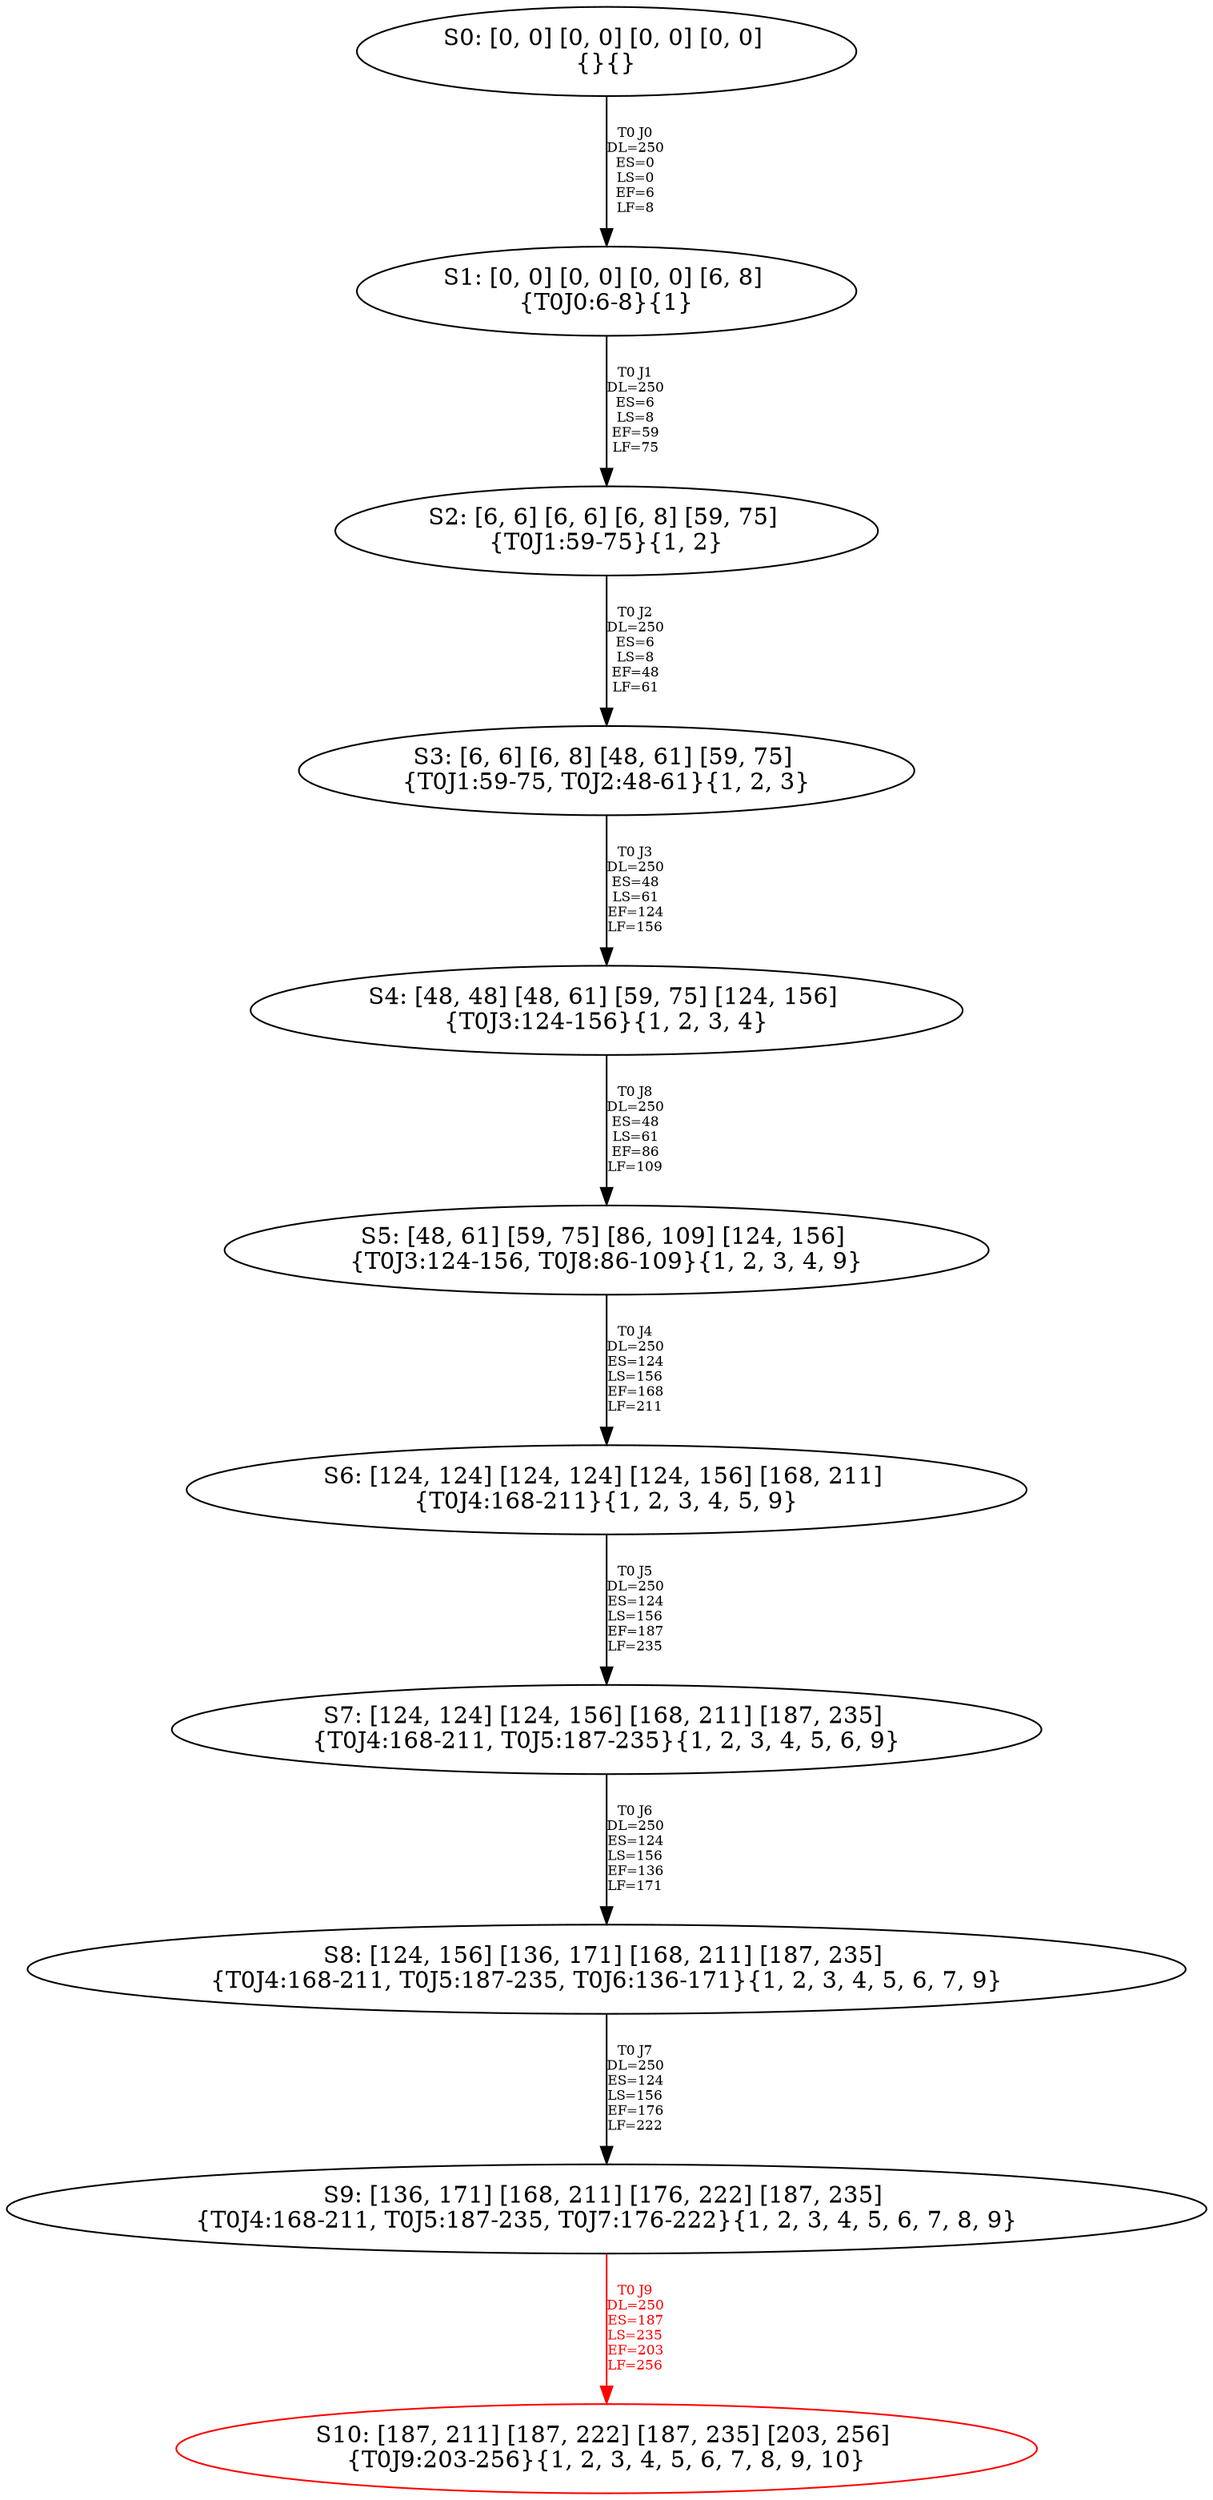 digraph {
	S0[label="S0: [0, 0] [0, 0] [0, 0] [0, 0] \n{}{}"];
	S1[label="S1: [0, 0] [0, 0] [0, 0] [6, 8] \n{T0J0:6-8}{1}"];
	S2[label="S2: [6, 6] [6, 6] [6, 8] [59, 75] \n{T0J1:59-75}{1, 2}"];
	S3[label="S3: [6, 6] [6, 8] [48, 61] [59, 75] \n{T0J1:59-75, T0J2:48-61}{1, 2, 3}"];
	S4[label="S4: [48, 48] [48, 61] [59, 75] [124, 156] \n{T0J3:124-156}{1, 2, 3, 4}"];
	S5[label="S5: [48, 61] [59, 75] [86, 109] [124, 156] \n{T0J3:124-156, T0J8:86-109}{1, 2, 3, 4, 9}"];
	S6[label="S6: [124, 124] [124, 124] [124, 156] [168, 211] \n{T0J4:168-211}{1, 2, 3, 4, 5, 9}"];
	S7[label="S7: [124, 124] [124, 156] [168, 211] [187, 235] \n{T0J4:168-211, T0J5:187-235}{1, 2, 3, 4, 5, 6, 9}"];
	S8[label="S8: [124, 156] [136, 171] [168, 211] [187, 235] \n{T0J4:168-211, T0J5:187-235, T0J6:136-171}{1, 2, 3, 4, 5, 6, 7, 9}"];
	S9[label="S9: [136, 171] [168, 211] [176, 222] [187, 235] \n{T0J4:168-211, T0J5:187-235, T0J7:176-222}{1, 2, 3, 4, 5, 6, 7, 8, 9}"];
	S10[label="S10: [187, 211] [187, 222] [187, 235] [203, 256] \n{T0J9:203-256}{1, 2, 3, 4, 5, 6, 7, 8, 9, 10}"];
	S0 -> S1[label="T0 J0\nDL=250\nES=0\nLS=0\nEF=6\nLF=8",fontsize=8];
	S1 -> S2[label="T0 J1\nDL=250\nES=6\nLS=8\nEF=59\nLF=75",fontsize=8];
	S2 -> S3[label="T0 J2\nDL=250\nES=6\nLS=8\nEF=48\nLF=61",fontsize=8];
	S3 -> S4[label="T0 J3\nDL=250\nES=48\nLS=61\nEF=124\nLF=156",fontsize=8];
	S4 -> S5[label="T0 J8\nDL=250\nES=48\nLS=61\nEF=86\nLF=109",fontsize=8];
	S5 -> S6[label="T0 J4\nDL=250\nES=124\nLS=156\nEF=168\nLF=211",fontsize=8];
	S6 -> S7[label="T0 J5\nDL=250\nES=124\nLS=156\nEF=187\nLF=235",fontsize=8];
	S7 -> S8[label="T0 J6\nDL=250\nES=124\nLS=156\nEF=136\nLF=171",fontsize=8];
	S8 -> S9[label="T0 J7\nDL=250\nES=124\nLS=156\nEF=176\nLF=222",fontsize=8];
	S9 -> S10[label="T0 J9\nDL=250\nES=187\nLS=235\nEF=203\nLF=256",color=Red,fontcolor=Red,fontsize=8];
S10[color=Red];
}
